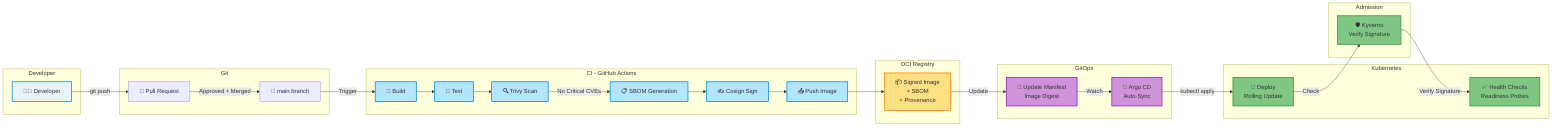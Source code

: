%% Deployment View - CI/CD Pipeline

graph LR
    subgraph Developer
        Dev[👨‍💻 Developer]
    end

    subgraph Git
        PR[📝 Pull Request]
        Main[🌿 main branch]
    end

    subgraph CI - GitHub Actions
        Build[🔨 Build]
        Test[🧪 Test]
        Scan[🔍 Trivy Scan]
        SBOM[📋 SBOM Generation]
        Sign[✍️ Cosign Sign]
        Push[📤 Push Image]
    end

    subgraph OCI Registry
        Image[📦 Signed Image<br/>+ SBOM<br/>+ Provenance]
    end

    subgraph GitOps
        Manifest[📄 Update Manifest<br/>Image Digest]
        ArgoCD[🔄 Argo CD<br/>Auto-Sync]
    end

    subgraph Kubernetes
        Deploy[🚀 Deploy<br/>Rolling Update]
        Verify[✅ Health Checks<br/>Readiness Probes]
    end

    subgraph Admission
        Policy[🛡️ Kyverno<br/>Verify Signature]
    end

    %% Flow
    Dev -->|git push| PR
    PR -->|Approved + Merged| Main
    Main -->|Trigger| Build
    Build --> Test
    Test --> Scan
    Scan -->|No Critical CVEs| SBOM
    SBOM --> Sign
    Sign --> Push
    Push --> Image

    Image -->|Update| Manifest
    Manifest -->|Watch| ArgoCD
    ArgoCD -->|kubectl apply| Deploy
    Deploy -->|Check| Policy
    Policy -->|Verify Signature| Verify

    %% Styling
    classDef devStyle fill:#E8F4F8,stroke:#0288D1,stroke-width:2px
    classDef ciStyle fill:#B3E5FC,stroke:#0288D1,stroke-width:2px
    classDef registryStyle fill:#FFE082,stroke:#F57C00,stroke-width:2px
    classDef gitopsStyle fill:#CE93D8,stroke:#8E24AA,stroke-width:2px
    classDef k8sStyle fill:#81C784,stroke:#388E3C,stroke-width:2px

    class Dev devStyle
    class Build,Test,Scan,SBOM,Sign,Push ciStyle
    class Image registryStyle
    class Manifest,ArgoCD gitopsStyle
    class Deploy,Verify,Policy k8sStyle
